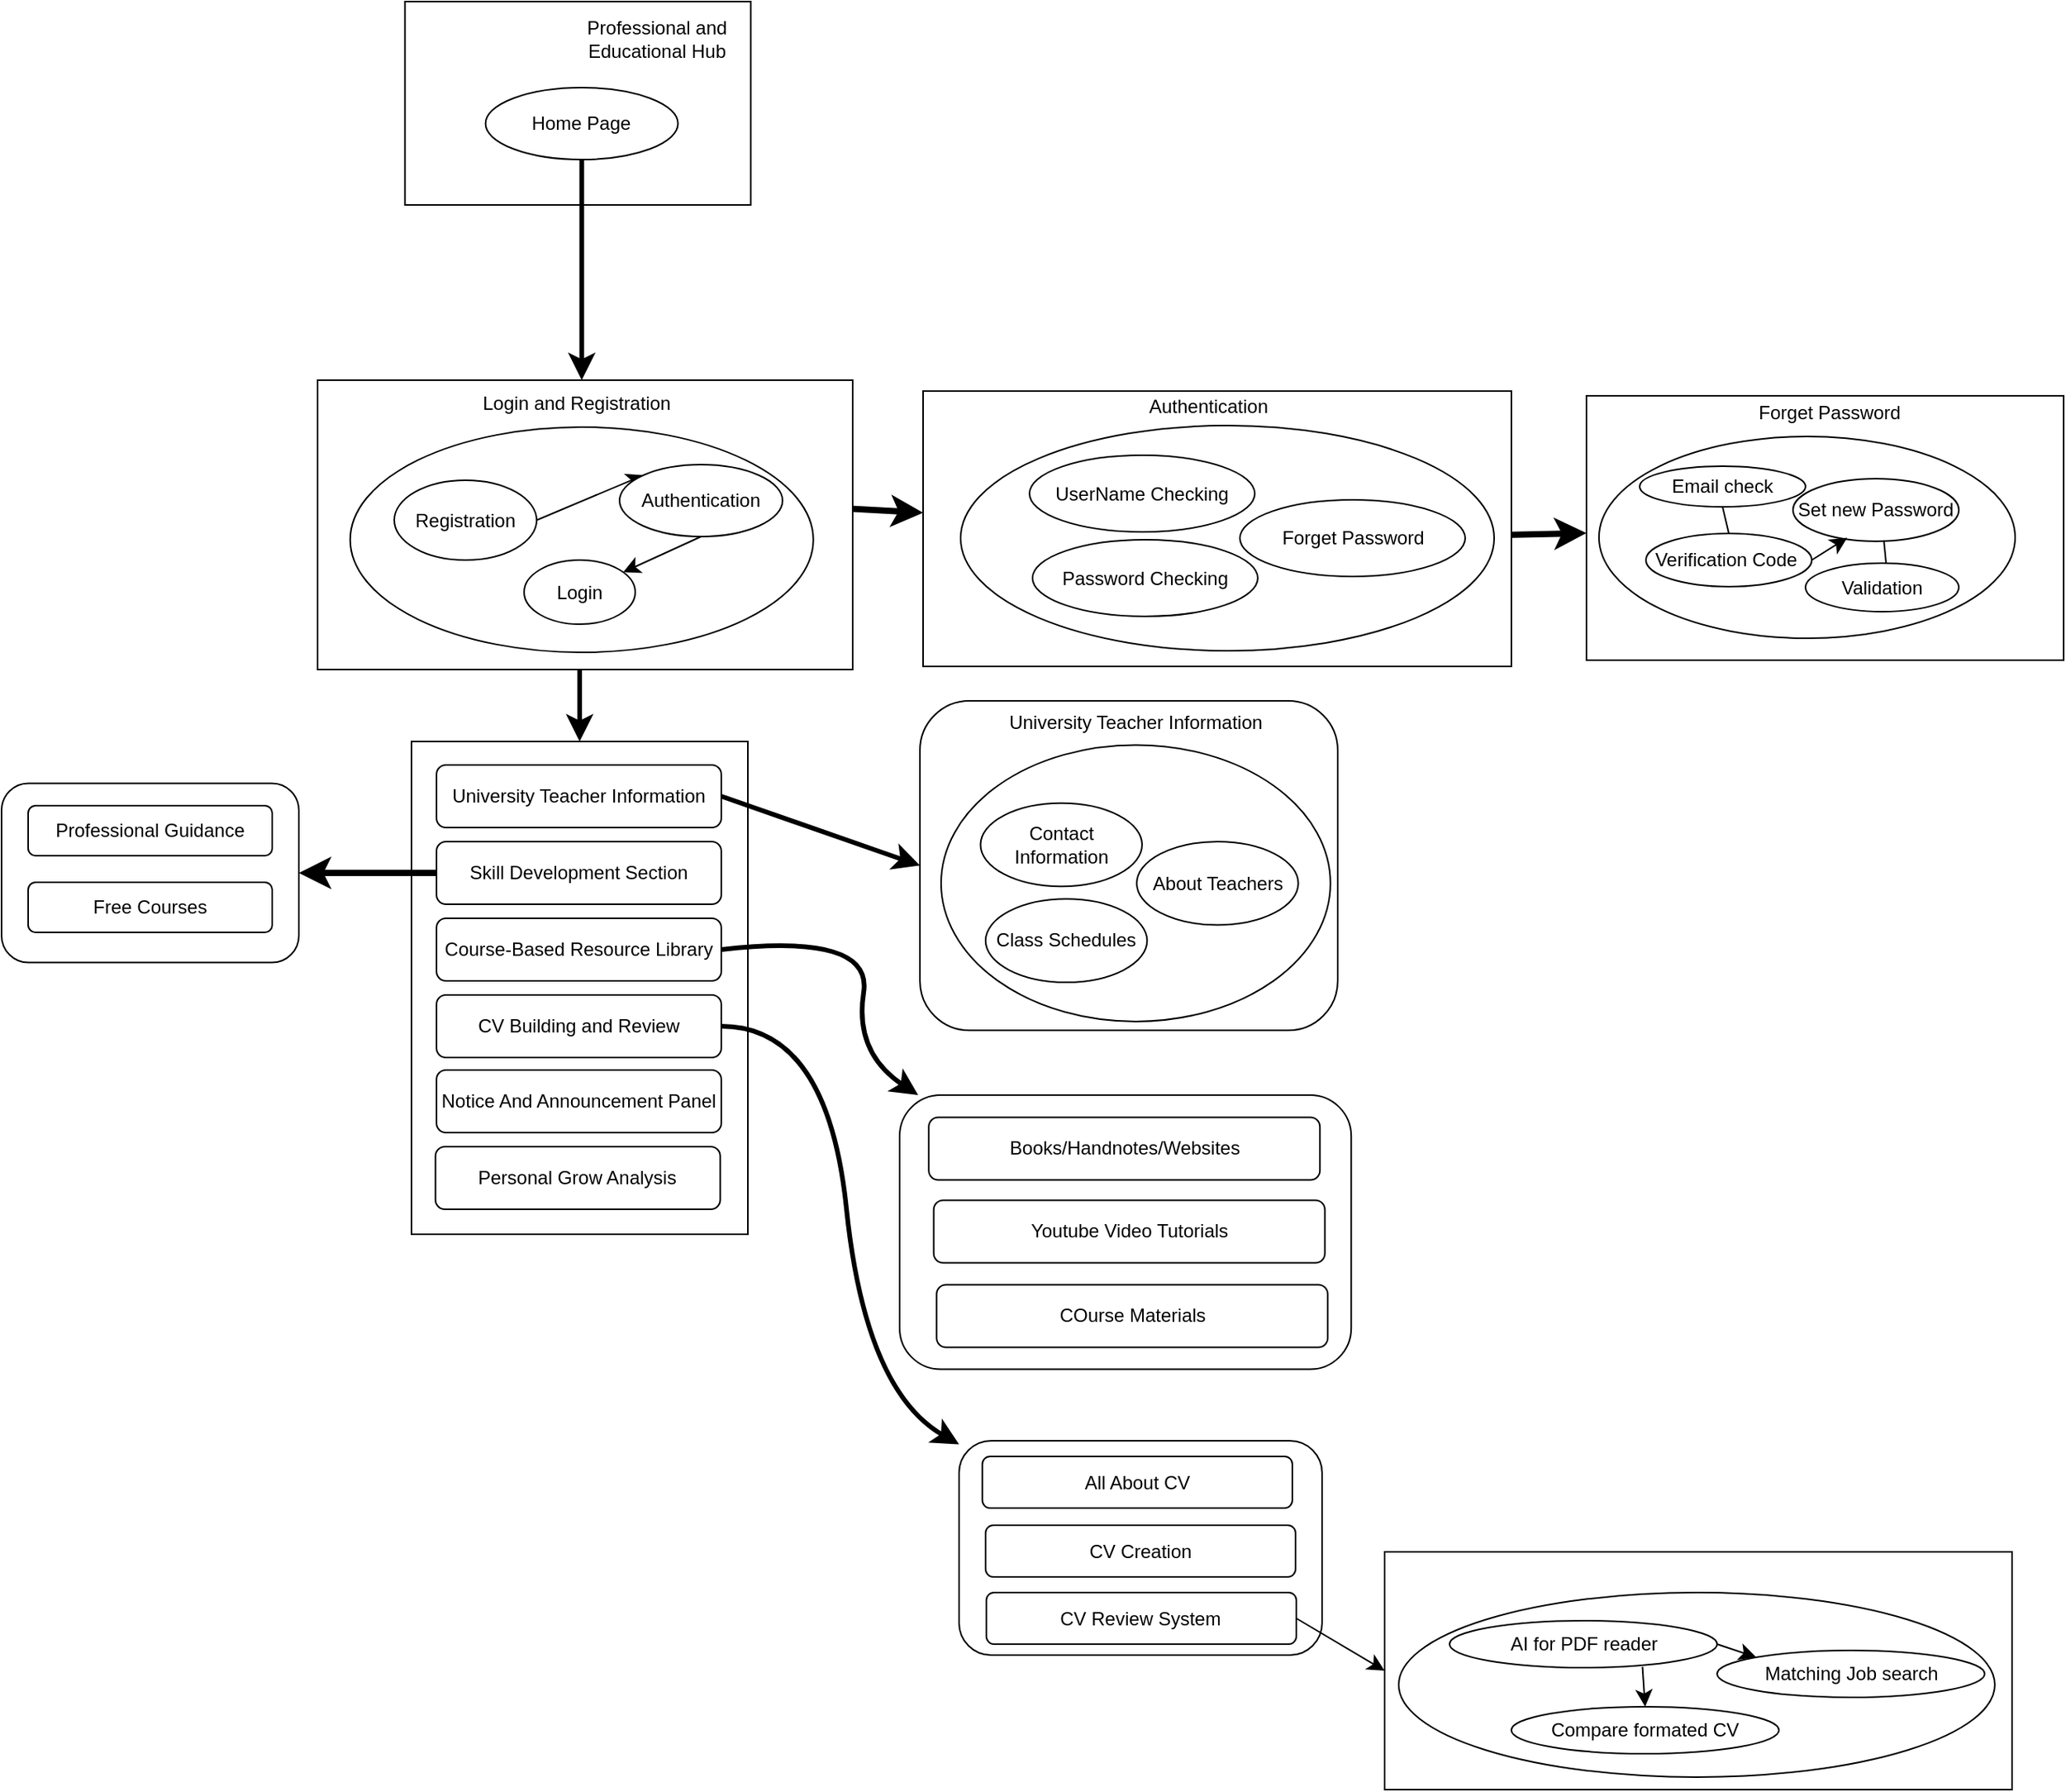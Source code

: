 <mxfile version="26.1.0">
  <diagram name="Page-1" id="dIcrA_qB1EK9TaSI5K_2">
    <mxGraphModel dx="3133" dy="1767" grid="0" gridSize="10" guides="1" tooltips="1" connect="1" arrows="1" fold="1" page="0" pageScale="1" pageWidth="850" pageHeight="1100" math="0" shadow="0">
      <root>
        <mxCell id="0" />
        <mxCell id="1" parent="0" />
        <mxCell id="UraL1NpnlC7Kskf86XwC-1" value="" style="rounded=0;whiteSpace=wrap;html=1;" vertex="1" parent="1">
          <mxGeometry x="-264.17" y="-113" width="221" height="130" as="geometry" />
        </mxCell>
        <mxCell id="UraL1NpnlC7Kskf86XwC-48" style="edgeStyle=none;curved=1;rounded=0;orthogonalLoop=1;jettySize=auto;html=1;exitX=0.5;exitY=1;exitDx=0;exitDy=0;entryX=0.5;entryY=0;entryDx=0;entryDy=0;fontSize=12;startSize=8;endSize=8;strokeWidth=3;" edge="1" parent="1" source="UraL1NpnlC7Kskf86XwC-2" target="UraL1NpnlC7Kskf86XwC-47">
          <mxGeometry relative="1" as="geometry" />
        </mxCell>
        <mxCell id="UraL1NpnlC7Kskf86XwC-2" value="Home Page" style="ellipse;whiteSpace=wrap;html=1;" vertex="1" parent="1">
          <mxGeometry x="-212.67" y="-58" width="123" height="46" as="geometry" />
        </mxCell>
        <mxCell id="UraL1NpnlC7Kskf86XwC-3" style="edgeStyle=none;curved=1;rounded=0;orthogonalLoop=1;jettySize=auto;html=1;exitX=1;exitY=1;exitDx=0;exitDy=0;fontSize=12;startSize=8;endSize=8;" edge="1" parent="1" source="UraL1NpnlC7Kskf86XwC-1" target="UraL1NpnlC7Kskf86XwC-1">
          <mxGeometry relative="1" as="geometry" />
        </mxCell>
        <mxCell id="UraL1NpnlC7Kskf86XwC-4" value="Professional and Educational Hub" style="text;html=1;align=center;verticalAlign=middle;whiteSpace=wrap;rounded=0;" vertex="1" parent="1">
          <mxGeometry x="-153.17" y="-104" width="100" height="30" as="geometry" />
        </mxCell>
        <mxCell id="UraL1NpnlC7Kskf86XwC-6" value="" style="rounded=0;whiteSpace=wrap;html=1;" vertex="1" parent="1">
          <mxGeometry x="-260" y="360" width="215" height="315" as="geometry" />
        </mxCell>
        <mxCell id="UraL1NpnlC7Kskf86XwC-8" value="University Teacher Information" style="rounded=1;whiteSpace=wrap;html=1;" vertex="1" parent="1">
          <mxGeometry x="-244" y="375" width="182" height="40" as="geometry" />
        </mxCell>
        <mxCell id="UraL1NpnlC7Kskf86XwC-50" value="" style="edgeStyle=none;curved=1;rounded=0;orthogonalLoop=1;jettySize=auto;html=1;fontSize=12;startSize=8;endSize=8;strokeWidth=4;" edge="1" parent="1" source="UraL1NpnlC7Kskf86XwC-9" target="UraL1NpnlC7Kskf86XwC-49">
          <mxGeometry relative="1" as="geometry" />
        </mxCell>
        <mxCell id="UraL1NpnlC7Kskf86XwC-9" value="Skill Development Section" style="rounded=1;whiteSpace=wrap;html=1;" vertex="1" parent="1">
          <mxGeometry x="-244" y="424" width="182" height="40" as="geometry" />
        </mxCell>
        <mxCell id="UraL1NpnlC7Kskf86XwC-58" value="" style="edgeStyle=none;curved=1;rounded=0;orthogonalLoop=1;jettySize=auto;html=1;fontSize=12;startSize=8;endSize=8;strokeWidth=3;exitX=1;exitY=0.5;exitDx=0;exitDy=0;" edge="1" parent="1" source="UraL1NpnlC7Kskf86XwC-10" target="UraL1NpnlC7Kskf86XwC-57">
          <mxGeometry relative="1" as="geometry">
            <Array as="points">
              <mxPoint x="35" y="482" />
              <mxPoint x="23" y="559" />
            </Array>
          </mxGeometry>
        </mxCell>
        <mxCell id="UraL1NpnlC7Kskf86XwC-10" value="Course-Based Resource Library" style="rounded=1;whiteSpace=wrap;html=1;" vertex="1" parent="1">
          <mxGeometry x="-244" y="473" width="182" height="40" as="geometry" />
        </mxCell>
        <mxCell id="UraL1NpnlC7Kskf86XwC-64" value="" style="edgeStyle=none;curved=1;rounded=0;orthogonalLoop=1;jettySize=auto;html=1;fontSize=12;startSize=8;endSize=8;strokeWidth=3;exitX=1;exitY=0.5;exitDx=0;exitDy=0;" edge="1" parent="1" source="UraL1NpnlC7Kskf86XwC-11" target="UraL1NpnlC7Kskf86XwC-63">
          <mxGeometry relative="1" as="geometry">
            <Array as="points">
              <mxPoint x="6" y="542" />
              <mxPoint x="30" y="775" />
            </Array>
          </mxGeometry>
        </mxCell>
        <mxCell id="UraL1NpnlC7Kskf86XwC-11" value="CV Building and Review" style="rounded=1;whiteSpace=wrap;html=1;" vertex="1" parent="1">
          <mxGeometry x="-244" y="522" width="182" height="40" as="geometry" />
        </mxCell>
        <mxCell id="UraL1NpnlC7Kskf86XwC-13" value="Notice And Announcement Panel" style="rounded=1;whiteSpace=wrap;html=1;" vertex="1" parent="1">
          <mxGeometry x="-244" y="570" width="182" height="40" as="geometry" />
        </mxCell>
        <mxCell id="UraL1NpnlC7Kskf86XwC-40" style="edgeStyle=none;curved=1;rounded=0;orthogonalLoop=1;jettySize=auto;html=1;exitX=0.5;exitY=1;exitDx=0;exitDy=0;entryX=0.5;entryY=0;entryDx=0;entryDy=0;fontSize=12;startSize=8;endSize=8;strokeWidth=3;" edge="1" parent="1" source="UraL1NpnlC7Kskf86XwC-32" target="UraL1NpnlC7Kskf86XwC-6">
          <mxGeometry relative="1" as="geometry" />
        </mxCell>
        <mxCell id="UraL1NpnlC7Kskf86XwC-73" value="" style="edgeStyle=none;curved=1;rounded=0;orthogonalLoop=1;jettySize=auto;html=1;fontSize=12;startSize=8;endSize=8;strokeWidth=4;" edge="1" parent="1" source="UraL1NpnlC7Kskf86XwC-34" target="UraL1NpnlC7Kskf86XwC-72">
          <mxGeometry relative="1" as="geometry" />
        </mxCell>
        <mxCell id="UraL1NpnlC7Kskf86XwC-49" value="" style="whiteSpace=wrap;html=1;rounded=1;" vertex="1" parent="1">
          <mxGeometry x="-522" y="386.75" width="190" height="114.5" as="geometry" />
        </mxCell>
        <mxCell id="UraL1NpnlC7Kskf86XwC-51" value="Professional Guidance" style="rounded=1;whiteSpace=wrap;html=1;" vertex="1" parent="1">
          <mxGeometry x="-505" y="401" width="156" height="32" as="geometry" />
        </mxCell>
        <mxCell id="UraL1NpnlC7Kskf86XwC-52" value="Free Courses" style="rounded=1;whiteSpace=wrap;html=1;" vertex="1" parent="1">
          <mxGeometry x="-505" y="450" width="156" height="32" as="geometry" />
        </mxCell>
        <mxCell id="UraL1NpnlC7Kskf86XwC-68" value="Personal Grow Analysis" style="rounded=1;whiteSpace=wrap;html=1;" vertex="1" parent="1">
          <mxGeometry x="-244.67" y="619" width="182" height="40" as="geometry" />
        </mxCell>
        <mxCell id="UraL1NpnlC7Kskf86XwC-70" value="" style="group" vertex="1" connectable="0" parent="1">
          <mxGeometry x="65" y="334.003" width="267" height="210.597" as="geometry" />
        </mxCell>
        <mxCell id="UraL1NpnlC7Kskf86XwC-17" value="" style="rounded=1;whiteSpace=wrap;html=1;container=0;" vertex="1" parent="UraL1NpnlC7Kskf86XwC-70">
          <mxGeometry width="267" height="210.597" as="geometry" />
        </mxCell>
        <mxCell id="UraL1NpnlC7Kskf86XwC-69" value="" style="group" vertex="1" connectable="0" parent="UraL1NpnlC7Kskf86XwC-70">
          <mxGeometry x="13.511" y="1.987" width="248.85" height="202.962" as="geometry" />
        </mxCell>
        <mxCell id="UraL1NpnlC7Kskf86XwC-19" value="" style="ellipse;whiteSpace=wrap;html=1;container=0;" vertex="1" parent="UraL1NpnlC7Kskf86XwC-69">
          <mxGeometry y="26.254" width="248.85" height="176.707" as="geometry" />
        </mxCell>
        <mxCell id="UraL1NpnlC7Kskf86XwC-20" value="University Teacher Information" style="text;html=1;align=center;verticalAlign=middle;whiteSpace=wrap;rounded=0;container=0;" vertex="1" parent="UraL1NpnlC7Kskf86XwC-69">
          <mxGeometry x="36.199" width="176.45" height="24.21" as="geometry" />
        </mxCell>
        <mxCell id="UraL1NpnlC7Kskf86XwC-21" value="Contact Information" style="ellipse;whiteSpace=wrap;html=1;container=0;" vertex="1" parent="UraL1NpnlC7Kskf86XwC-69">
          <mxGeometry x="25.208" y="63.371" width="103.251" height="53.254" as="geometry" />
        </mxCell>
        <mxCell id="UraL1NpnlC7Kskf86XwC-22" value="About Teachers" style="ellipse;whiteSpace=wrap;html=1;container=0;" vertex="1" parent="UraL1NpnlC7Kskf86XwC-69">
          <mxGeometry x="125.039" y="87.981" width="103.251" height="53.254" as="geometry" />
        </mxCell>
        <mxCell id="UraL1NpnlC7Kskf86XwC-23" value="Class Schedules" style="ellipse;whiteSpace=wrap;html=1;container=0;" vertex="1" parent="UraL1NpnlC7Kskf86XwC-69">
          <mxGeometry x="28.434" y="124.694" width="103.251" height="53.254" as="geometry" />
        </mxCell>
        <mxCell id="UraL1NpnlC7Kskf86XwC-80" value="" style="edgeStyle=none;curved=1;rounded=0;orthogonalLoop=1;jettySize=auto;html=1;fontSize=12;startSize=8;endSize=8;strokeColor=default;strokeWidth=4;" edge="1" parent="1" source="UraL1NpnlC7Kskf86XwC-78" target="UraL1NpnlC7Kskf86XwC-79">
          <mxGeometry relative="1" as="geometry" />
        </mxCell>
        <mxCell id="UraL1NpnlC7Kskf86XwC-92" value="" style="group" vertex="1" connectable="0" parent="1">
          <mxGeometry x="67" y="131" width="376" height="181" as="geometry" />
        </mxCell>
        <mxCell id="UraL1NpnlC7Kskf86XwC-72" value="" style="whiteSpace=wrap;html=1;" vertex="1" parent="UraL1NpnlC7Kskf86XwC-92">
          <mxGeometry y="5" width="376" height="176" as="geometry" />
        </mxCell>
        <mxCell id="UraL1NpnlC7Kskf86XwC-74" value="" style="ellipse;whiteSpace=wrap;html=1;" vertex="1" parent="UraL1NpnlC7Kskf86XwC-92">
          <mxGeometry x="24" y="27" width="341" height="144" as="geometry" />
        </mxCell>
        <mxCell id="UraL1NpnlC7Kskf86XwC-75" value="UserName Checking" style="ellipse;whiteSpace=wrap;html=1;" vertex="1" parent="UraL1NpnlC7Kskf86XwC-92">
          <mxGeometry x="68" y="46" width="144" height="49" as="geometry" />
        </mxCell>
        <mxCell id="UraL1NpnlC7Kskf86XwC-76" value="Password Checking" style="ellipse;whiteSpace=wrap;html=1;" vertex="1" parent="UraL1NpnlC7Kskf86XwC-92">
          <mxGeometry x="69.93" y="100" width="144" height="49" as="geometry" />
        </mxCell>
        <mxCell id="UraL1NpnlC7Kskf86XwC-78" value="Forget Password" style="ellipse;whiteSpace=wrap;html=1;" vertex="1" parent="UraL1NpnlC7Kskf86XwC-92">
          <mxGeometry x="202.5" y="74.5" width="144" height="49" as="geometry" />
        </mxCell>
        <mxCell id="UraL1NpnlC7Kskf86XwC-91" value="Authentication" style="text;html=1;align=center;verticalAlign=middle;whiteSpace=wrap;rounded=0;" vertex="1" parent="UraL1NpnlC7Kskf86XwC-92">
          <mxGeometry x="133" width="99" height="30" as="geometry" />
        </mxCell>
        <mxCell id="UraL1NpnlC7Kskf86XwC-93" value="" style="group" vertex="1" connectable="0" parent="1">
          <mxGeometry x="491" y="135" width="305" height="173" as="geometry" />
        </mxCell>
        <mxCell id="UraL1NpnlC7Kskf86XwC-79" value="" style="whiteSpace=wrap;html=1;" vertex="1" parent="UraL1NpnlC7Kskf86XwC-93">
          <mxGeometry y="4" width="305" height="169" as="geometry" />
        </mxCell>
        <mxCell id="UraL1NpnlC7Kskf86XwC-81" value="" style="ellipse;whiteSpace=wrap;html=1;" vertex="1" parent="UraL1NpnlC7Kskf86XwC-93">
          <mxGeometry x="8" y="30" width="266" height="129" as="geometry" />
        </mxCell>
        <mxCell id="UraL1NpnlC7Kskf86XwC-82" value="Email check" style="ellipse;whiteSpace=wrap;html=1;" vertex="1" parent="UraL1NpnlC7Kskf86XwC-93">
          <mxGeometry x="34" y="49" width="106" height="26" as="geometry" />
        </mxCell>
        <mxCell id="UraL1NpnlC7Kskf86XwC-83" value="Verification Code&amp;nbsp;" style="ellipse;whiteSpace=wrap;html=1;" vertex="1" parent="UraL1NpnlC7Kskf86XwC-93">
          <mxGeometry x="38" y="92" width="106" height="34" as="geometry" />
        </mxCell>
        <mxCell id="UraL1NpnlC7Kskf86XwC-84" value="Set new Password" style="ellipse;whiteSpace=wrap;html=1;" vertex="1" parent="UraL1NpnlC7Kskf86XwC-93">
          <mxGeometry x="132" y="57" width="106" height="40" as="geometry" />
        </mxCell>
        <mxCell id="UraL1NpnlC7Kskf86XwC-85" value="Validation" style="ellipse;whiteSpace=wrap;html=1;" vertex="1" parent="UraL1NpnlC7Kskf86XwC-93">
          <mxGeometry x="140" y="111" width="98" height="31" as="geometry" />
        </mxCell>
        <mxCell id="UraL1NpnlC7Kskf86XwC-86" value="" style="endArrow=none;html=1;rounded=0;fontSize=12;startSize=8;endSize=8;curved=1;exitX=0.5;exitY=0;exitDx=0;exitDy=0;entryX=0.5;entryY=1;entryDx=0;entryDy=0;" edge="1" parent="UraL1NpnlC7Kskf86XwC-93" source="UraL1NpnlC7Kskf86XwC-83" target="UraL1NpnlC7Kskf86XwC-82">
          <mxGeometry width="50" height="50" relative="1" as="geometry">
            <mxPoint x="93" y="81" as="sourcePoint" />
            <mxPoint x="143" y="31" as="targetPoint" />
          </mxGeometry>
        </mxCell>
        <mxCell id="UraL1NpnlC7Kskf86XwC-88" value="" style="endArrow=classic;html=1;rounded=0;fontSize=12;startSize=8;endSize=8;curved=1;exitX=1;exitY=0.5;exitDx=0;exitDy=0;entryX=0.327;entryY=0.944;entryDx=0;entryDy=0;entryPerimeter=0;" edge="1" parent="UraL1NpnlC7Kskf86XwC-93" source="UraL1NpnlC7Kskf86XwC-83" target="UraL1NpnlC7Kskf86XwC-84">
          <mxGeometry width="50" height="50" relative="1" as="geometry">
            <mxPoint x="215.0" y="176" as="sourcePoint" />
            <mxPoint x="163" y="92" as="targetPoint" />
          </mxGeometry>
        </mxCell>
        <mxCell id="UraL1NpnlC7Kskf86XwC-89" value="" style="endArrow=none;html=1;rounded=0;fontSize=12;startSize=8;endSize=8;curved=1;entryX=0.548;entryY=0.986;entryDx=0;entryDy=0;entryPerimeter=0;exitX=0.526;exitY=0.012;exitDx=0;exitDy=0;exitPerimeter=0;" edge="1" parent="UraL1NpnlC7Kskf86XwC-93" source="UraL1NpnlC7Kskf86XwC-85" target="UraL1NpnlC7Kskf86XwC-84">
          <mxGeometry width="50" height="50" relative="1" as="geometry">
            <mxPoint x="93" y="90" as="sourcePoint" />
            <mxPoint x="143" y="40" as="targetPoint" />
          </mxGeometry>
        </mxCell>
        <mxCell id="UraL1NpnlC7Kskf86XwC-90" value="Forget Password" style="text;html=1;align=center;verticalAlign=middle;whiteSpace=wrap;rounded=0;" vertex="1" parent="UraL1NpnlC7Kskf86XwC-93">
          <mxGeometry x="106" width="99" height="30" as="geometry" />
        </mxCell>
        <mxCell id="UraL1NpnlC7Kskf86XwC-94" value="" style="group" vertex="1" connectable="0" parent="1">
          <mxGeometry x="-320" y="129" width="342" height="185" as="geometry" />
        </mxCell>
        <mxCell id="UraL1NpnlC7Kskf86XwC-27" value="" style="rounded=0;whiteSpace=wrap;html=1;" vertex="1" parent="UraL1NpnlC7Kskf86XwC-94">
          <mxGeometry width="342" height="185" as="geometry" />
        </mxCell>
        <mxCell id="UraL1NpnlC7Kskf86XwC-31" value="" style="ellipse;whiteSpace=wrap;html=1;" vertex="1" parent="UraL1NpnlC7Kskf86XwC-94">
          <mxGeometry x="20.83" y="30" width="296" height="144" as="geometry" />
        </mxCell>
        <mxCell id="UraL1NpnlC7Kskf86XwC-32" value="Login" style="ellipse;whiteSpace=wrap;html=1;" vertex="1" parent="UraL1NpnlC7Kskf86XwC-94">
          <mxGeometry x="132.0" y="115" width="71" height="41" as="geometry" />
        </mxCell>
        <mxCell id="UraL1NpnlC7Kskf86XwC-38" style="edgeStyle=none;curved=1;rounded=0;orthogonalLoop=1;jettySize=auto;html=1;exitX=1;exitY=0.5;exitDx=0;exitDy=0;entryX=0;entryY=0;entryDx=0;entryDy=0;fontSize=12;startSize=8;endSize=8;" edge="1" parent="UraL1NpnlC7Kskf86XwC-94" source="UraL1NpnlC7Kskf86XwC-33" target="UraL1NpnlC7Kskf86XwC-34">
          <mxGeometry relative="1" as="geometry" />
        </mxCell>
        <mxCell id="UraL1NpnlC7Kskf86XwC-33" value="Registration" style="ellipse;whiteSpace=wrap;html=1;" vertex="1" parent="UraL1NpnlC7Kskf86XwC-94">
          <mxGeometry x="49" y="64" width="91" height="51" as="geometry" />
        </mxCell>
        <mxCell id="UraL1NpnlC7Kskf86XwC-39" style="edgeStyle=none;curved=1;rounded=0;orthogonalLoop=1;jettySize=auto;html=1;exitX=0.5;exitY=1;exitDx=0;exitDy=0;fontSize=12;startSize=8;endSize=8;" edge="1" parent="UraL1NpnlC7Kskf86XwC-94" source="UraL1NpnlC7Kskf86XwC-34" target="UraL1NpnlC7Kskf86XwC-32">
          <mxGeometry relative="1" as="geometry" />
        </mxCell>
        <mxCell id="UraL1NpnlC7Kskf86XwC-34" value="Authentication" style="ellipse;whiteSpace=wrap;html=1;" vertex="1" parent="UraL1NpnlC7Kskf86XwC-94">
          <mxGeometry x="193" y="54" width="104.17" height="46" as="geometry" />
        </mxCell>
        <mxCell id="UraL1NpnlC7Kskf86XwC-47" value="Login and Registration&amp;nbsp;&amp;nbsp;" style="text;html=1;align=center;verticalAlign=middle;whiteSpace=wrap;rounded=0;" vertex="1" parent="UraL1NpnlC7Kskf86XwC-94">
          <mxGeometry x="103.83" width="130" height="30" as="geometry" />
        </mxCell>
        <mxCell id="UraL1NpnlC7Kskf86XwC-95" value="" style="group" vertex="1" connectable="0" parent="1">
          <mxGeometry x="52" y="586" width="288.64" height="175.25" as="geometry" />
        </mxCell>
        <mxCell id="UraL1NpnlC7Kskf86XwC-57" value="" style="whiteSpace=wrap;html=1;rounded=1;" vertex="1" parent="UraL1NpnlC7Kskf86XwC-95">
          <mxGeometry width="288.64" height="175.25" as="geometry" />
        </mxCell>
        <mxCell id="UraL1NpnlC7Kskf86XwC-98" value="" style="group" vertex="1" connectable="0" parent="UraL1NpnlC7Kskf86XwC-95">
          <mxGeometry x="18.64" y="14.25" width="255" height="147" as="geometry" />
        </mxCell>
        <mxCell id="UraL1NpnlC7Kskf86XwC-59" value="Books/Handnotes/Websites" style="rounded=1;whiteSpace=wrap;html=1;" vertex="1" parent="UraL1NpnlC7Kskf86XwC-98">
          <mxGeometry width="250" height="40" as="geometry" />
        </mxCell>
        <mxCell id="UraL1NpnlC7Kskf86XwC-60" value="Youtube Video Tutorials" style="rounded=1;whiteSpace=wrap;html=1;" vertex="1" parent="UraL1NpnlC7Kskf86XwC-98">
          <mxGeometry x="3.16" y="53" width="250" height="40" as="geometry" />
        </mxCell>
        <mxCell id="UraL1NpnlC7Kskf86XwC-61" value="COurse Materials" style="rounded=1;whiteSpace=wrap;html=1;" vertex="1" parent="UraL1NpnlC7Kskf86XwC-98">
          <mxGeometry x="5" y="107" width="250" height="40" as="geometry" />
        </mxCell>
        <mxCell id="UraL1NpnlC7Kskf86XwC-96" value="" style="group" vertex="1" connectable="0" parent="1">
          <mxGeometry x="90" y="807" width="232" height="137" as="geometry" />
        </mxCell>
        <mxCell id="UraL1NpnlC7Kskf86XwC-63" value="" style="whiteSpace=wrap;html=1;rounded=1;" vertex="1" parent="UraL1NpnlC7Kskf86XwC-96">
          <mxGeometry width="232" height="137" as="geometry" />
        </mxCell>
        <mxCell id="UraL1NpnlC7Kskf86XwC-65" value="All About CV" style="rounded=1;whiteSpace=wrap;html=1;" vertex="1" parent="UraL1NpnlC7Kskf86XwC-96">
          <mxGeometry x="14.86" y="10" width="198.14" height="33" as="geometry" />
        </mxCell>
        <mxCell id="UraL1NpnlC7Kskf86XwC-66" value="CV Creation" style="rounded=1;whiteSpace=wrap;html=1;" vertex="1" parent="UraL1NpnlC7Kskf86XwC-96">
          <mxGeometry x="16.93" y="54" width="198.14" height="33" as="geometry" />
        </mxCell>
        <mxCell id="UraL1NpnlC7Kskf86XwC-67" value="CV Review System" style="rounded=1;whiteSpace=wrap;html=1;" vertex="1" parent="UraL1NpnlC7Kskf86XwC-96">
          <mxGeometry x="17.43" y="97" width="198.14" height="33" as="geometry" />
        </mxCell>
        <mxCell id="UraL1NpnlC7Kskf86XwC-99" value="" style="curved=1;endArrow=classic;html=1;rounded=0;fontSize=12;startSize=8;endSize=8;exitX=1;exitY=0.5;exitDx=0;exitDy=0;entryX=0;entryY=0.5;entryDx=0;entryDy=0;strokeWidth=3;" edge="1" parent="1" source="UraL1NpnlC7Kskf86XwC-8" target="UraL1NpnlC7Kskf86XwC-17">
          <mxGeometry width="50" height="50" relative="1" as="geometry">
            <mxPoint x="56" y="431" as="sourcePoint" />
            <mxPoint x="106" y="381" as="targetPoint" />
            <Array as="points" />
          </mxGeometry>
        </mxCell>
        <mxCell id="UraL1NpnlC7Kskf86XwC-105" value="" style="edgeStyle=none;curved=1;rounded=0;orthogonalLoop=1;jettySize=auto;html=1;fontSize=12;startSize=8;endSize=8;entryX=0;entryY=0.5;entryDx=0;entryDy=0;exitX=1;exitY=0.5;exitDx=0;exitDy=0;" edge="1" parent="1" source="UraL1NpnlC7Kskf86XwC-67" target="UraL1NpnlC7Kskf86XwC-106">
          <mxGeometry relative="1" as="geometry">
            <mxPoint x="464.64" y="920.5" as="targetPoint" />
          </mxGeometry>
        </mxCell>
        <mxCell id="UraL1NpnlC7Kskf86XwC-106" value="" style="rounded=0;whiteSpace=wrap;html=1;" vertex="1" parent="1">
          <mxGeometry x="362" y="878" width="401" height="152" as="geometry" />
        </mxCell>
        <mxCell id="UraL1NpnlC7Kskf86XwC-108" value="" style="ellipse;whiteSpace=wrap;html=1;" vertex="1" parent="1">
          <mxGeometry x="371" y="904" width="381" height="118" as="geometry" />
        </mxCell>
        <mxCell id="UraL1NpnlC7Kskf86XwC-112" style="edgeStyle=none;curved=1;rounded=0;orthogonalLoop=1;jettySize=auto;html=1;exitX=1;exitY=0.5;exitDx=0;exitDy=0;entryX=0;entryY=0;entryDx=0;entryDy=0;fontSize=12;startSize=8;endSize=8;" edge="1" parent="1" source="UraL1NpnlC7Kskf86XwC-109" target="UraL1NpnlC7Kskf86XwC-111">
          <mxGeometry relative="1" as="geometry" />
        </mxCell>
        <mxCell id="UraL1NpnlC7Kskf86XwC-113" style="edgeStyle=none;curved=1;rounded=0;orthogonalLoop=1;jettySize=auto;html=1;exitX=0.721;exitY=0.981;exitDx=0;exitDy=0;entryX=0.5;entryY=0;entryDx=0;entryDy=0;fontSize=12;startSize=8;endSize=8;exitPerimeter=0;" edge="1" parent="1" source="UraL1NpnlC7Kskf86XwC-109" target="UraL1NpnlC7Kskf86XwC-110">
          <mxGeometry relative="1" as="geometry" />
        </mxCell>
        <mxCell id="UraL1NpnlC7Kskf86XwC-109" value="AI for PDF reader" style="ellipse;whiteSpace=wrap;html=1;" vertex="1" parent="1">
          <mxGeometry x="403.5" y="922" width="171" height="30" as="geometry" />
        </mxCell>
        <mxCell id="UraL1NpnlC7Kskf86XwC-110" value="Compare formated CV" style="ellipse;whiteSpace=wrap;html=1;" vertex="1" parent="1">
          <mxGeometry x="443" y="977" width="171" height="30" as="geometry" />
        </mxCell>
        <mxCell id="UraL1NpnlC7Kskf86XwC-111" value="Matching Job search" style="ellipse;whiteSpace=wrap;html=1;" vertex="1" parent="1">
          <mxGeometry x="574.5" y="941" width="171" height="30" as="geometry" />
        </mxCell>
      </root>
    </mxGraphModel>
  </diagram>
</mxfile>

